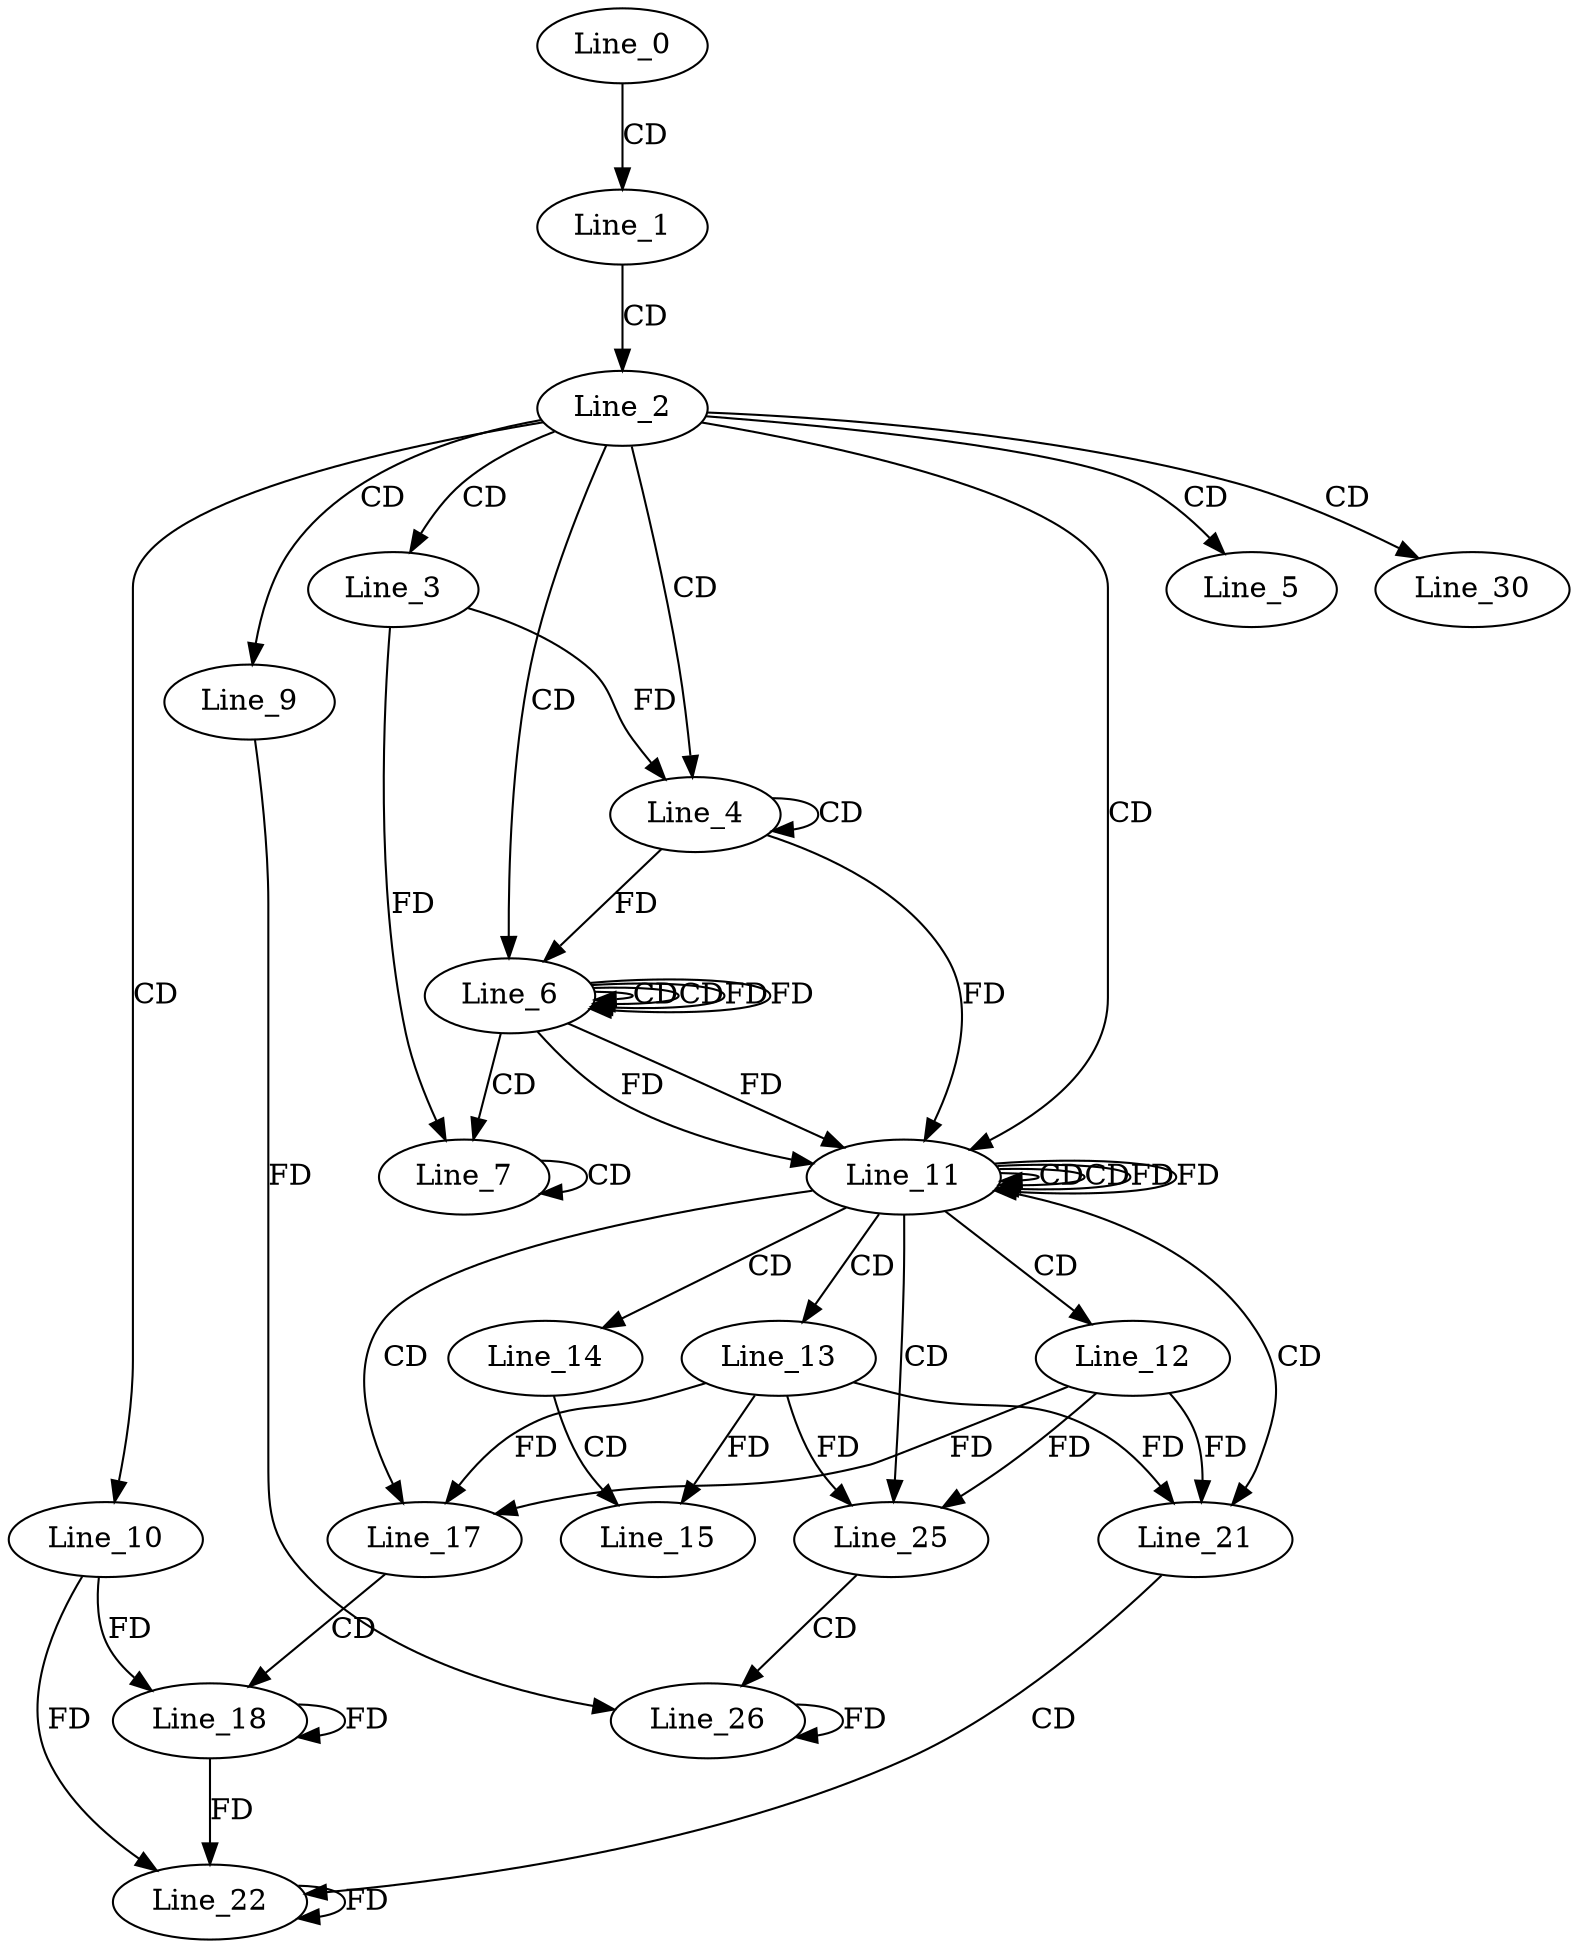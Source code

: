digraph G {
  Line_0;
  Line_1;
  Line_2;
  Line_3;
  Line_4;
  Line_4;
  Line_5;
  Line_6;
  Line_6;
  Line_6;
  Line_7;
  Line_7;
  Line_9;
  Line_10;
  Line_11;
  Line_11;
  Line_11;
  Line_12;
  Line_13;
  Line_14;
  Line_15;
  Line_17;
  Line_18;
  Line_21;
  Line_22;
  Line_25;
  Line_26;
  Line_30;
  Line_0 -> Line_1 [ label="CD" ];
  Line_1 -> Line_2 [ label="CD" ];
  Line_2 -> Line_3 [ label="CD" ];
  Line_2 -> Line_4 [ label="CD" ];
  Line_4 -> Line_4 [ label="CD" ];
  Line_3 -> Line_4 [ label="FD" ];
  Line_2 -> Line_5 [ label="CD" ];
  Line_2 -> Line_6 [ label="CD" ];
  Line_6 -> Line_6 [ label="CD" ];
  Line_4 -> Line_6 [ label="FD" ];
  Line_6 -> Line_6 [ label="CD" ];
  Line_6 -> Line_6 [ label="FD" ];
  Line_6 -> Line_7 [ label="CD" ];
  Line_7 -> Line_7 [ label="CD" ];
  Line_3 -> Line_7 [ label="FD" ];
  Line_2 -> Line_9 [ label="CD" ];
  Line_2 -> Line_10 [ label="CD" ];
  Line_2 -> Line_11 [ label="CD" ];
  Line_11 -> Line_11 [ label="CD" ];
  Line_6 -> Line_11 [ label="FD" ];
  Line_4 -> Line_11 [ label="FD" ];
  Line_11 -> Line_11 [ label="CD" ];
  Line_11 -> Line_11 [ label="FD" ];
  Line_6 -> Line_11 [ label="FD" ];
  Line_11 -> Line_12 [ label="CD" ];
  Line_11 -> Line_13 [ label="CD" ];
  Line_11 -> Line_14 [ label="CD" ];
  Line_14 -> Line_15 [ label="CD" ];
  Line_13 -> Line_15 [ label="FD" ];
  Line_11 -> Line_17 [ label="CD" ];
  Line_13 -> Line_17 [ label="FD" ];
  Line_12 -> Line_17 [ label="FD" ];
  Line_17 -> Line_18 [ label="CD" ];
  Line_18 -> Line_18 [ label="FD" ];
  Line_10 -> Line_18 [ label="FD" ];
  Line_11 -> Line_21 [ label="CD" ];
  Line_13 -> Line_21 [ label="FD" ];
  Line_12 -> Line_21 [ label="FD" ];
  Line_21 -> Line_22 [ label="CD" ];
  Line_18 -> Line_22 [ label="FD" ];
  Line_22 -> Line_22 [ label="FD" ];
  Line_10 -> Line_22 [ label="FD" ];
  Line_11 -> Line_25 [ label="CD" ];
  Line_13 -> Line_25 [ label="FD" ];
  Line_12 -> Line_25 [ label="FD" ];
  Line_25 -> Line_26 [ label="CD" ];
  Line_26 -> Line_26 [ label="FD" ];
  Line_9 -> Line_26 [ label="FD" ];
  Line_2 -> Line_30 [ label="CD" ];
  Line_6 -> Line_6 [ label="FD" ];
  Line_11 -> Line_11 [ label="FD" ];
}
